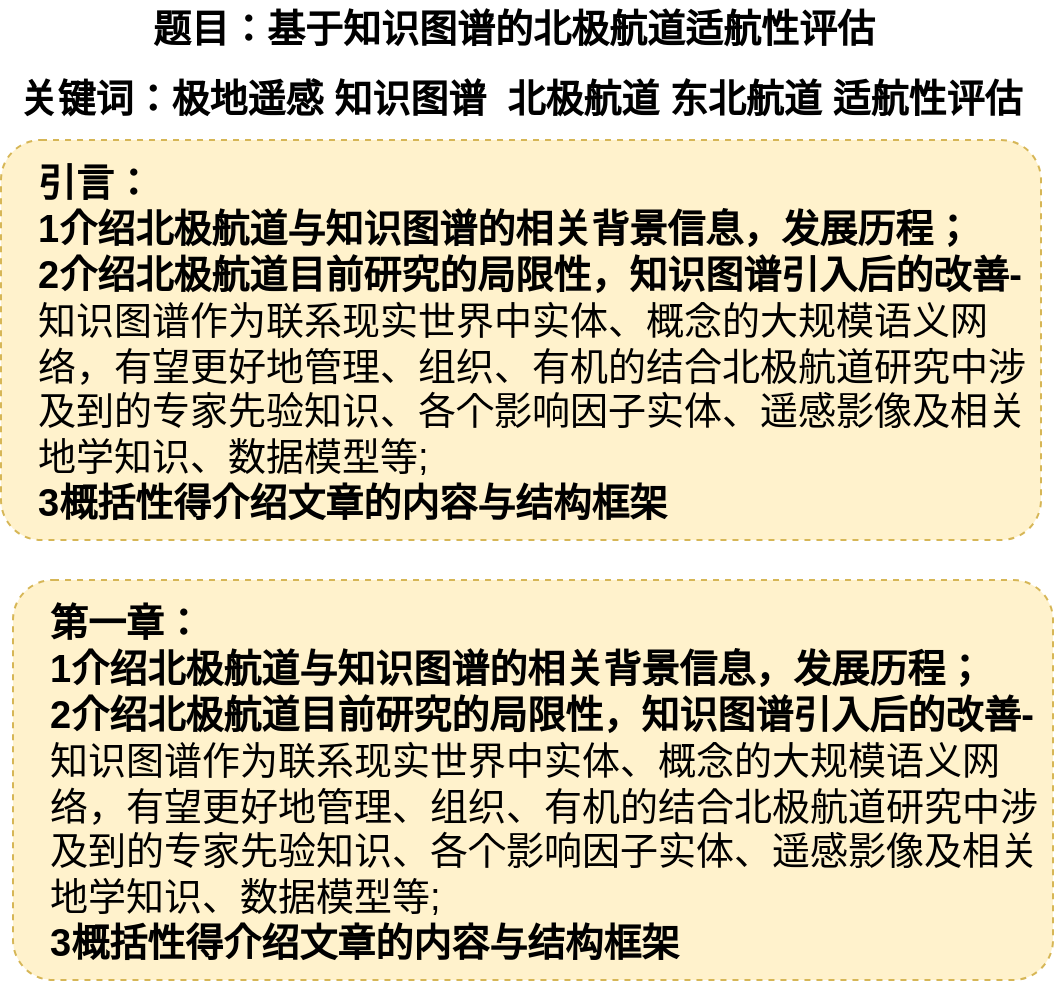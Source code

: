 <mxfile version="21.0.8" type="github">
  <diagram name="第 1 页" id="fLHI8q8jEvmg70LVfnAi">
    <mxGraphModel dx="941" dy="768" grid="1" gridSize="10" guides="1" tooltips="1" connect="1" arrows="1" fold="1" page="1" pageScale="1" pageWidth="827" pageHeight="1169" math="0" shadow="0">
      <root>
        <mxCell id="0" />
        <mxCell id="1" parent="0" />
        <mxCell id="tMlSYUvqDikguycu4a48-1" value="" style="rounded=1;whiteSpace=wrap;html=1;dashed=1;fillColor=#fff2cc;strokeColor=#d6b656;arcSize=10;" vertex="1" parent="1">
          <mxGeometry x="157.5" y="80" width="520" height="200" as="geometry" />
        </mxCell>
        <mxCell id="tMlSYUvqDikguycu4a48-2" value="&lt;b style=&quot;font-size: 19px;&quot;&gt;题目：基于知识图谱的北极航道适航性评估&lt;/b&gt;" style="text;html=1;strokeColor=none;fillColor=none;align=center;verticalAlign=middle;whiteSpace=wrap;rounded=0;fontSize=19;" vertex="1" parent="1">
          <mxGeometry x="199" y="10" width="430" height="30" as="geometry" />
        </mxCell>
        <mxCell id="tMlSYUvqDikguycu4a48-3" value="&lt;b style=&quot;font-size: 19px;&quot;&gt;关键词：极地遥感 知识图谱&amp;nbsp; 北极航道 东北航道 适航性评估&lt;/b&gt;" style="text;html=1;strokeColor=none;fillColor=none;align=center;verticalAlign=middle;whiteSpace=wrap;rounded=0;fontSize=19;" vertex="1" parent="1">
          <mxGeometry x="160" y="45" width="515" height="30" as="geometry" />
        </mxCell>
        <mxCell id="tMlSYUvqDikguycu4a48-7" value="&lt;b style=&quot;font-size: 19px;&quot;&gt;引言：&lt;br&gt;1介绍北极航道与知识图谱的相关背景信息，发展历程；&lt;br&gt;2介绍北极航道目前研究的局限性，知识图谱引入后的改善-&lt;/b&gt;知识图谱作为联系现实世界中实体、概念的大规模语义网络，有望更好地管理、组织、有机的结合北极航道研究中涉及到的专家先验知识、各个影响因子实体、遥感影像及相关地学知识、数据模型等;&lt;br&gt;&lt;b&gt;3概括性得介绍文章的内容与结构框架&lt;/b&gt;" style="text;html=1;strokeColor=none;fillColor=none;align=left;verticalAlign=middle;whiteSpace=wrap;rounded=0;fontSize=19;" vertex="1" parent="1">
          <mxGeometry x="173.5" y="87" width="500" height="190" as="geometry" />
        </mxCell>
        <mxCell id="tMlSYUvqDikguycu4a48-8" value="" style="rounded=1;whiteSpace=wrap;html=1;dashed=1;fillColor=#fff2cc;strokeColor=#d6b656;arcSize=10;" vertex="1" parent="1">
          <mxGeometry x="163.5" y="300" width="520" height="200" as="geometry" />
        </mxCell>
        <mxCell id="tMlSYUvqDikguycu4a48-9" value="&lt;b style=&quot;font-size: 19px;&quot;&gt;第一章：&lt;br&gt;1介绍北极航道与知识图谱的相关背景信息，发展历程；&lt;br&gt;2介绍北极航道目前研究的局限性，知识图谱引入后的改善-&lt;/b&gt;知识图谱作为联系现实世界中实体、概念的大规模语义网络，有望更好地管理、组织、有机的结合北极航道研究中涉及到的专家先验知识、各个影响因子实体、遥感影像及相关地学知识、数据模型等;&lt;br&gt;&lt;b&gt;3概括性得介绍文章的内容与结构框架&lt;/b&gt;" style="text;html=1;strokeColor=none;fillColor=none;align=left;verticalAlign=middle;whiteSpace=wrap;rounded=0;fontSize=19;" vertex="1" parent="1">
          <mxGeometry x="179.5" y="307" width="500" height="190" as="geometry" />
        </mxCell>
      </root>
    </mxGraphModel>
  </diagram>
</mxfile>
